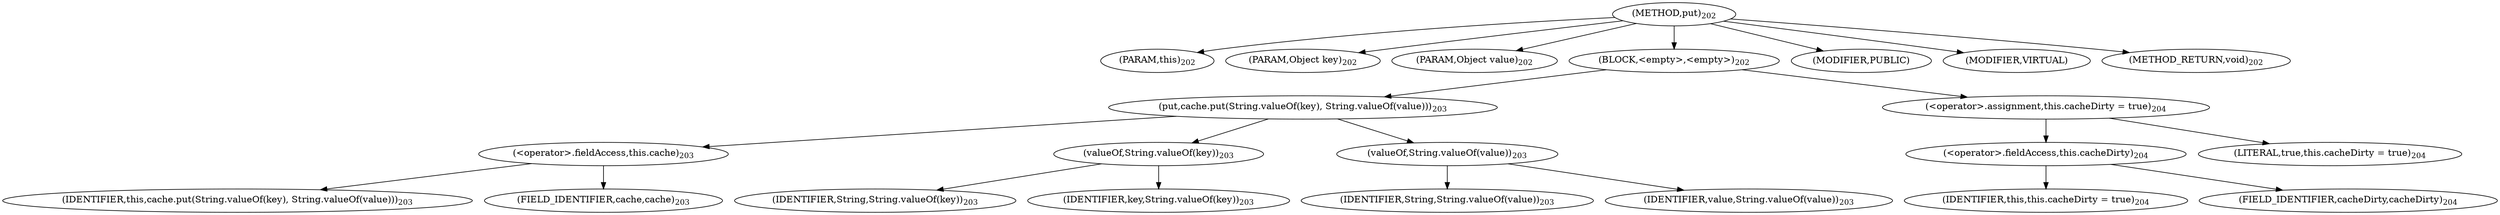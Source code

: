 digraph "put" {  
"323" [label = <(METHOD,put)<SUB>202</SUB>> ]
"324" [label = <(PARAM,this)<SUB>202</SUB>> ]
"325" [label = <(PARAM,Object key)<SUB>202</SUB>> ]
"326" [label = <(PARAM,Object value)<SUB>202</SUB>> ]
"327" [label = <(BLOCK,&lt;empty&gt;,&lt;empty&gt;)<SUB>202</SUB>> ]
"328" [label = <(put,cache.put(String.valueOf(key), String.valueOf(value)))<SUB>203</SUB>> ]
"329" [label = <(&lt;operator&gt;.fieldAccess,this.cache)<SUB>203</SUB>> ]
"330" [label = <(IDENTIFIER,this,cache.put(String.valueOf(key), String.valueOf(value)))<SUB>203</SUB>> ]
"331" [label = <(FIELD_IDENTIFIER,cache,cache)<SUB>203</SUB>> ]
"332" [label = <(valueOf,String.valueOf(key))<SUB>203</SUB>> ]
"333" [label = <(IDENTIFIER,String,String.valueOf(key))<SUB>203</SUB>> ]
"334" [label = <(IDENTIFIER,key,String.valueOf(key))<SUB>203</SUB>> ]
"335" [label = <(valueOf,String.valueOf(value))<SUB>203</SUB>> ]
"336" [label = <(IDENTIFIER,String,String.valueOf(value))<SUB>203</SUB>> ]
"337" [label = <(IDENTIFIER,value,String.valueOf(value))<SUB>203</SUB>> ]
"338" [label = <(&lt;operator&gt;.assignment,this.cacheDirty = true)<SUB>204</SUB>> ]
"339" [label = <(&lt;operator&gt;.fieldAccess,this.cacheDirty)<SUB>204</SUB>> ]
"340" [label = <(IDENTIFIER,this,this.cacheDirty = true)<SUB>204</SUB>> ]
"341" [label = <(FIELD_IDENTIFIER,cacheDirty,cacheDirty)<SUB>204</SUB>> ]
"342" [label = <(LITERAL,true,this.cacheDirty = true)<SUB>204</SUB>> ]
"343" [label = <(MODIFIER,PUBLIC)> ]
"344" [label = <(MODIFIER,VIRTUAL)> ]
"345" [label = <(METHOD_RETURN,void)<SUB>202</SUB>> ]
  "323" -> "324" 
  "323" -> "325" 
  "323" -> "326" 
  "323" -> "327" 
  "323" -> "343" 
  "323" -> "344" 
  "323" -> "345" 
  "327" -> "328" 
  "327" -> "338" 
  "328" -> "329" 
  "328" -> "332" 
  "328" -> "335" 
  "329" -> "330" 
  "329" -> "331" 
  "332" -> "333" 
  "332" -> "334" 
  "335" -> "336" 
  "335" -> "337" 
  "338" -> "339" 
  "338" -> "342" 
  "339" -> "340" 
  "339" -> "341" 
}
